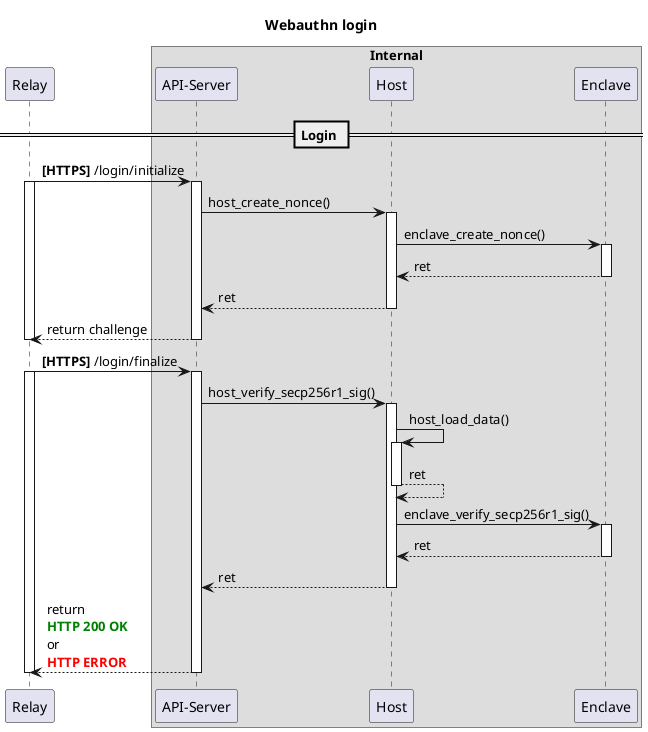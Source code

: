 @startuml login
title Webauthn login
participant Relay as relay
box Internal
participant "API-Server" as api
participant Host as host 
participant Enclave as enclave 
end box

' Login
== Login ==
' Step 01
relay -> api : **[HTTPS]** /login/initialize
activate relay
activate api

api -> host : host_create_nonce()
activate host 

host -> enclave : enclave_create_nonce()
activate enclave 
enclave --> host : ret 
deactivate enclave

host --> api : ret 
deactivate host 

api --> relay : return challenge 
deactivate api 
deactivate relay

' Step 02
relay -> api : **[HTTPS]** /login/finalize
activate relay 
activate api 

api -> host : host_verify_secp256r1_sig()
activate host 
host -> host : host_load_data()
activate host
host --> host : ret
deactivate host
host -> enclave : enclave_verify_secp256r1_sig()
activate enclave 
enclave --> host : ret
deactivate enclave 

host --> api : ret 
deactivate host

api --> relay : return \n<color green>**HTTP 200 OK**</color> \nor\n<color red>**HTTP ERROR**</color>
deactivate api
deactivate relay 
@enduml